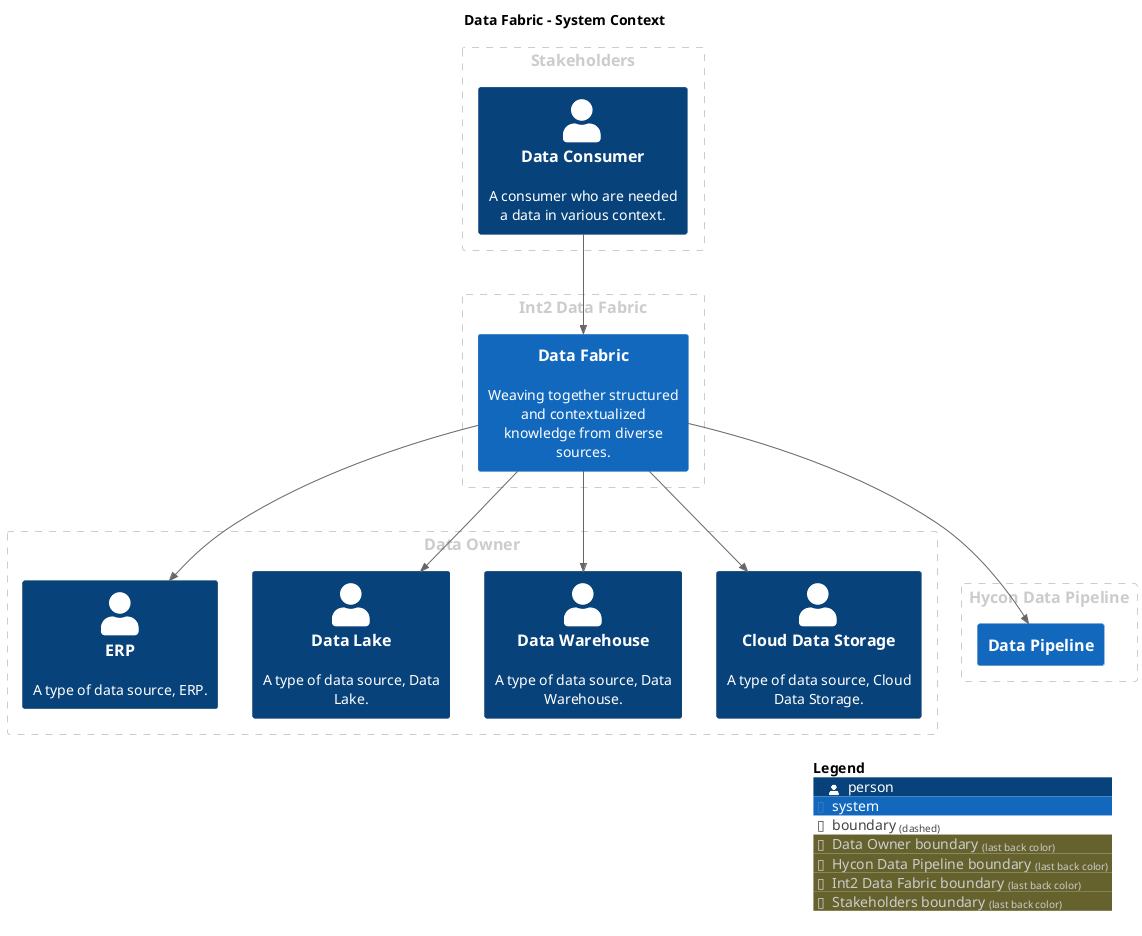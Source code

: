 @startuml
set separator none
title Data Fabric - System Context

top to bottom direction

!include <C4/C4>
!include <C4/C4_Context>

AddBoundaryTag("Data Owner", $borderColor="#cccccc", $fontColor="#cccccc")
Boundary(group_1, "Data Owner", $tags="Data Owner") {
  Person(ERP, "ERP", $descr="A type of data source, ERP.", $tags="", $link="")
  Person(DataLake, "Data Lake", $descr="A type of data source, Data Lake.", $tags="", $link="")
  Person(DataWarehouse, "Data Warehouse", $descr="A type of data source, Data Warehouse.", $tags="", $link="")
  Person(CloudDataStorage, "Cloud Data Storage", $descr="A type of data source, Cloud Data Storage.", $tags="", $link="")
}

AddBoundaryTag("Hycon Data Pipeline", $borderColor="#cccccc", $fontColor="#cccccc")
Boundary(group_2, "Hycon Data Pipeline", $tags="Hycon Data Pipeline") {
  System(DataPipeline, "Data Pipeline", $descr="", $tags="", $link="")
}

AddBoundaryTag("Int2 Data Fabric", $borderColor="#cccccc", $fontColor="#cccccc")
Boundary(group_3, "Int2 Data Fabric", $tags="Int2 Data Fabric") {
  System(DataFabric, "Data Fabric", $descr="Weaving together structured and contextualized knowledge from diverse sources.", $tags="", $link="")
}

AddBoundaryTag("Stakeholders", $borderColor="#cccccc", $fontColor="#cccccc")
Boundary(group_4, "Stakeholders", $tags="Stakeholders") {
  Person(DataConsumer, "Data Consumer", $descr="A consumer who are needed a data in various context.", $tags="", $link="")
}


Rel_D(DataFabric, DataPipeline, "", $techn="", $tags="", $link="")
Rel_D(DataConsumer, DataFabric, "", $techn="", $tags="", $link="")
Rel_D(DataFabric, ERP, "", $techn="", $tags="", $link="")
Rel_D(DataFabric, DataLake, "", $techn="", $tags="", $link="")
Rel_D(DataFabric, DataWarehouse, "", $techn="", $tags="", $link="")
Rel_D(DataFabric, CloudDataStorage, "", $techn="", $tags="", $link="")

SHOW_LEGEND(true)
@enduml